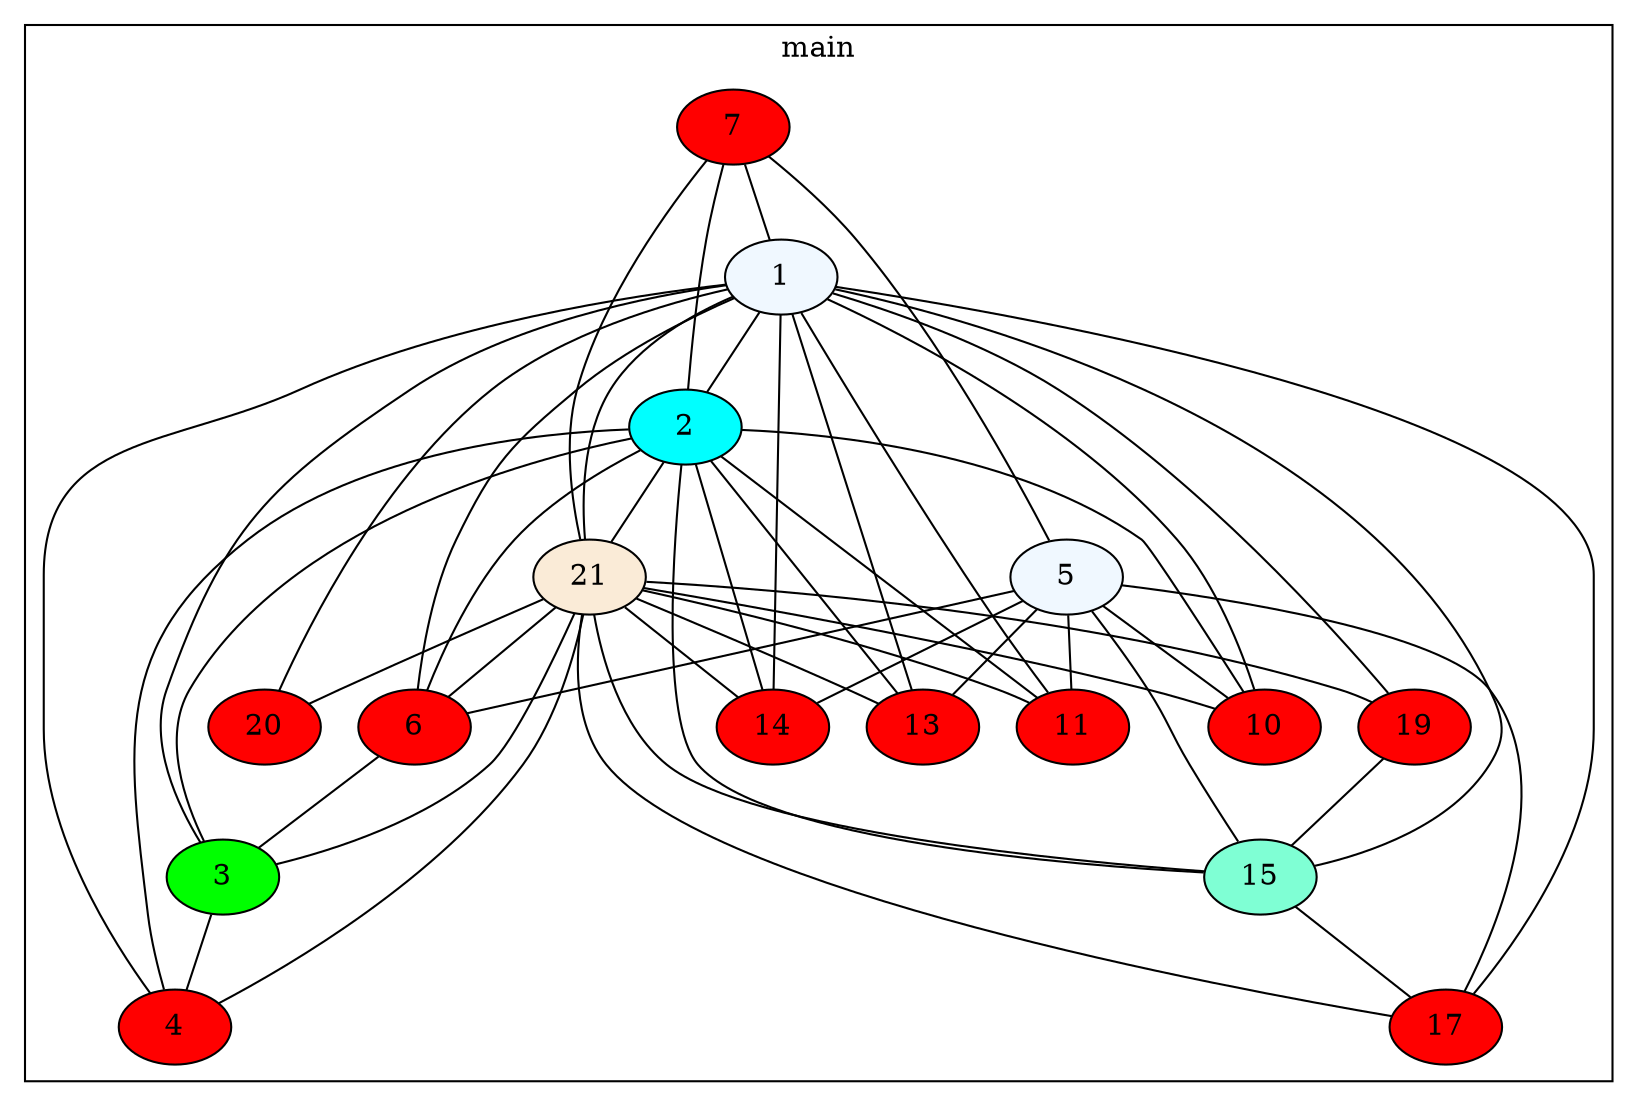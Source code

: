 graph G{
subgraph cluster_main{
	label=main
7[label = 7, fillcolor="red", style=filled];
1[label = 1, fillcolor="aliceblue", style=filled];
2[label = 2, fillcolor="aqua", style=filled];
21[label = 21, fillcolor="antiquewhite", style=filled];
5[label = 5, fillcolor="aliceblue", style=filled];
6[label = 6, fillcolor="red", style=filled];
3[label = 3, fillcolor="green", style=filled];
4[label = 4, fillcolor="red", style=filled];
20[label = 20, fillcolor="red", style=filled];
19[label = 19, fillcolor="red", style=filled];
15[label = 15, fillcolor="aquamarine", style=filled];
17[label = 17, fillcolor="red", style=filled];
14[label = 14, fillcolor="red", style=filled];
13[label = 13, fillcolor="red", style=filled];
11[label = 11, fillcolor="red", style=filled];
10[label = 10, fillcolor="red", style=filled];
7 -- 1;
7 -- 2;
7 -- 5;
7 -- 21;
1 -- 2;
1 -- 3;
1 -- 4;
1 -- 6;
1 -- 10;
1 -- 11;
1 -- 13;
1 -- 14;
1 -- 15;
1 -- 17;
1 -- 19;
1 -- 20;
1 -- 21;
2 -- 3;
2 -- 4;
2 -- 6;
2 -- 10;
2 -- 11;
2 -- 13;
2 -- 14;
2 -- 15;
2 -- 21;
21 -- 3;
21 -- 4;
21 -- 6;
21 -- 10;
21 -- 11;
21 -- 13;
21 -- 14;
21 -- 15;
21 -- 17;
21 -- 19;
21 -- 20;
5 -- 6;
5 -- 10;
5 -- 11;
5 -- 13;
5 -- 14;
5 -- 15;
5 -- 17;
6 -- 3;
3 -- 4;
19 -- 15;
15 -- 17;

}
}